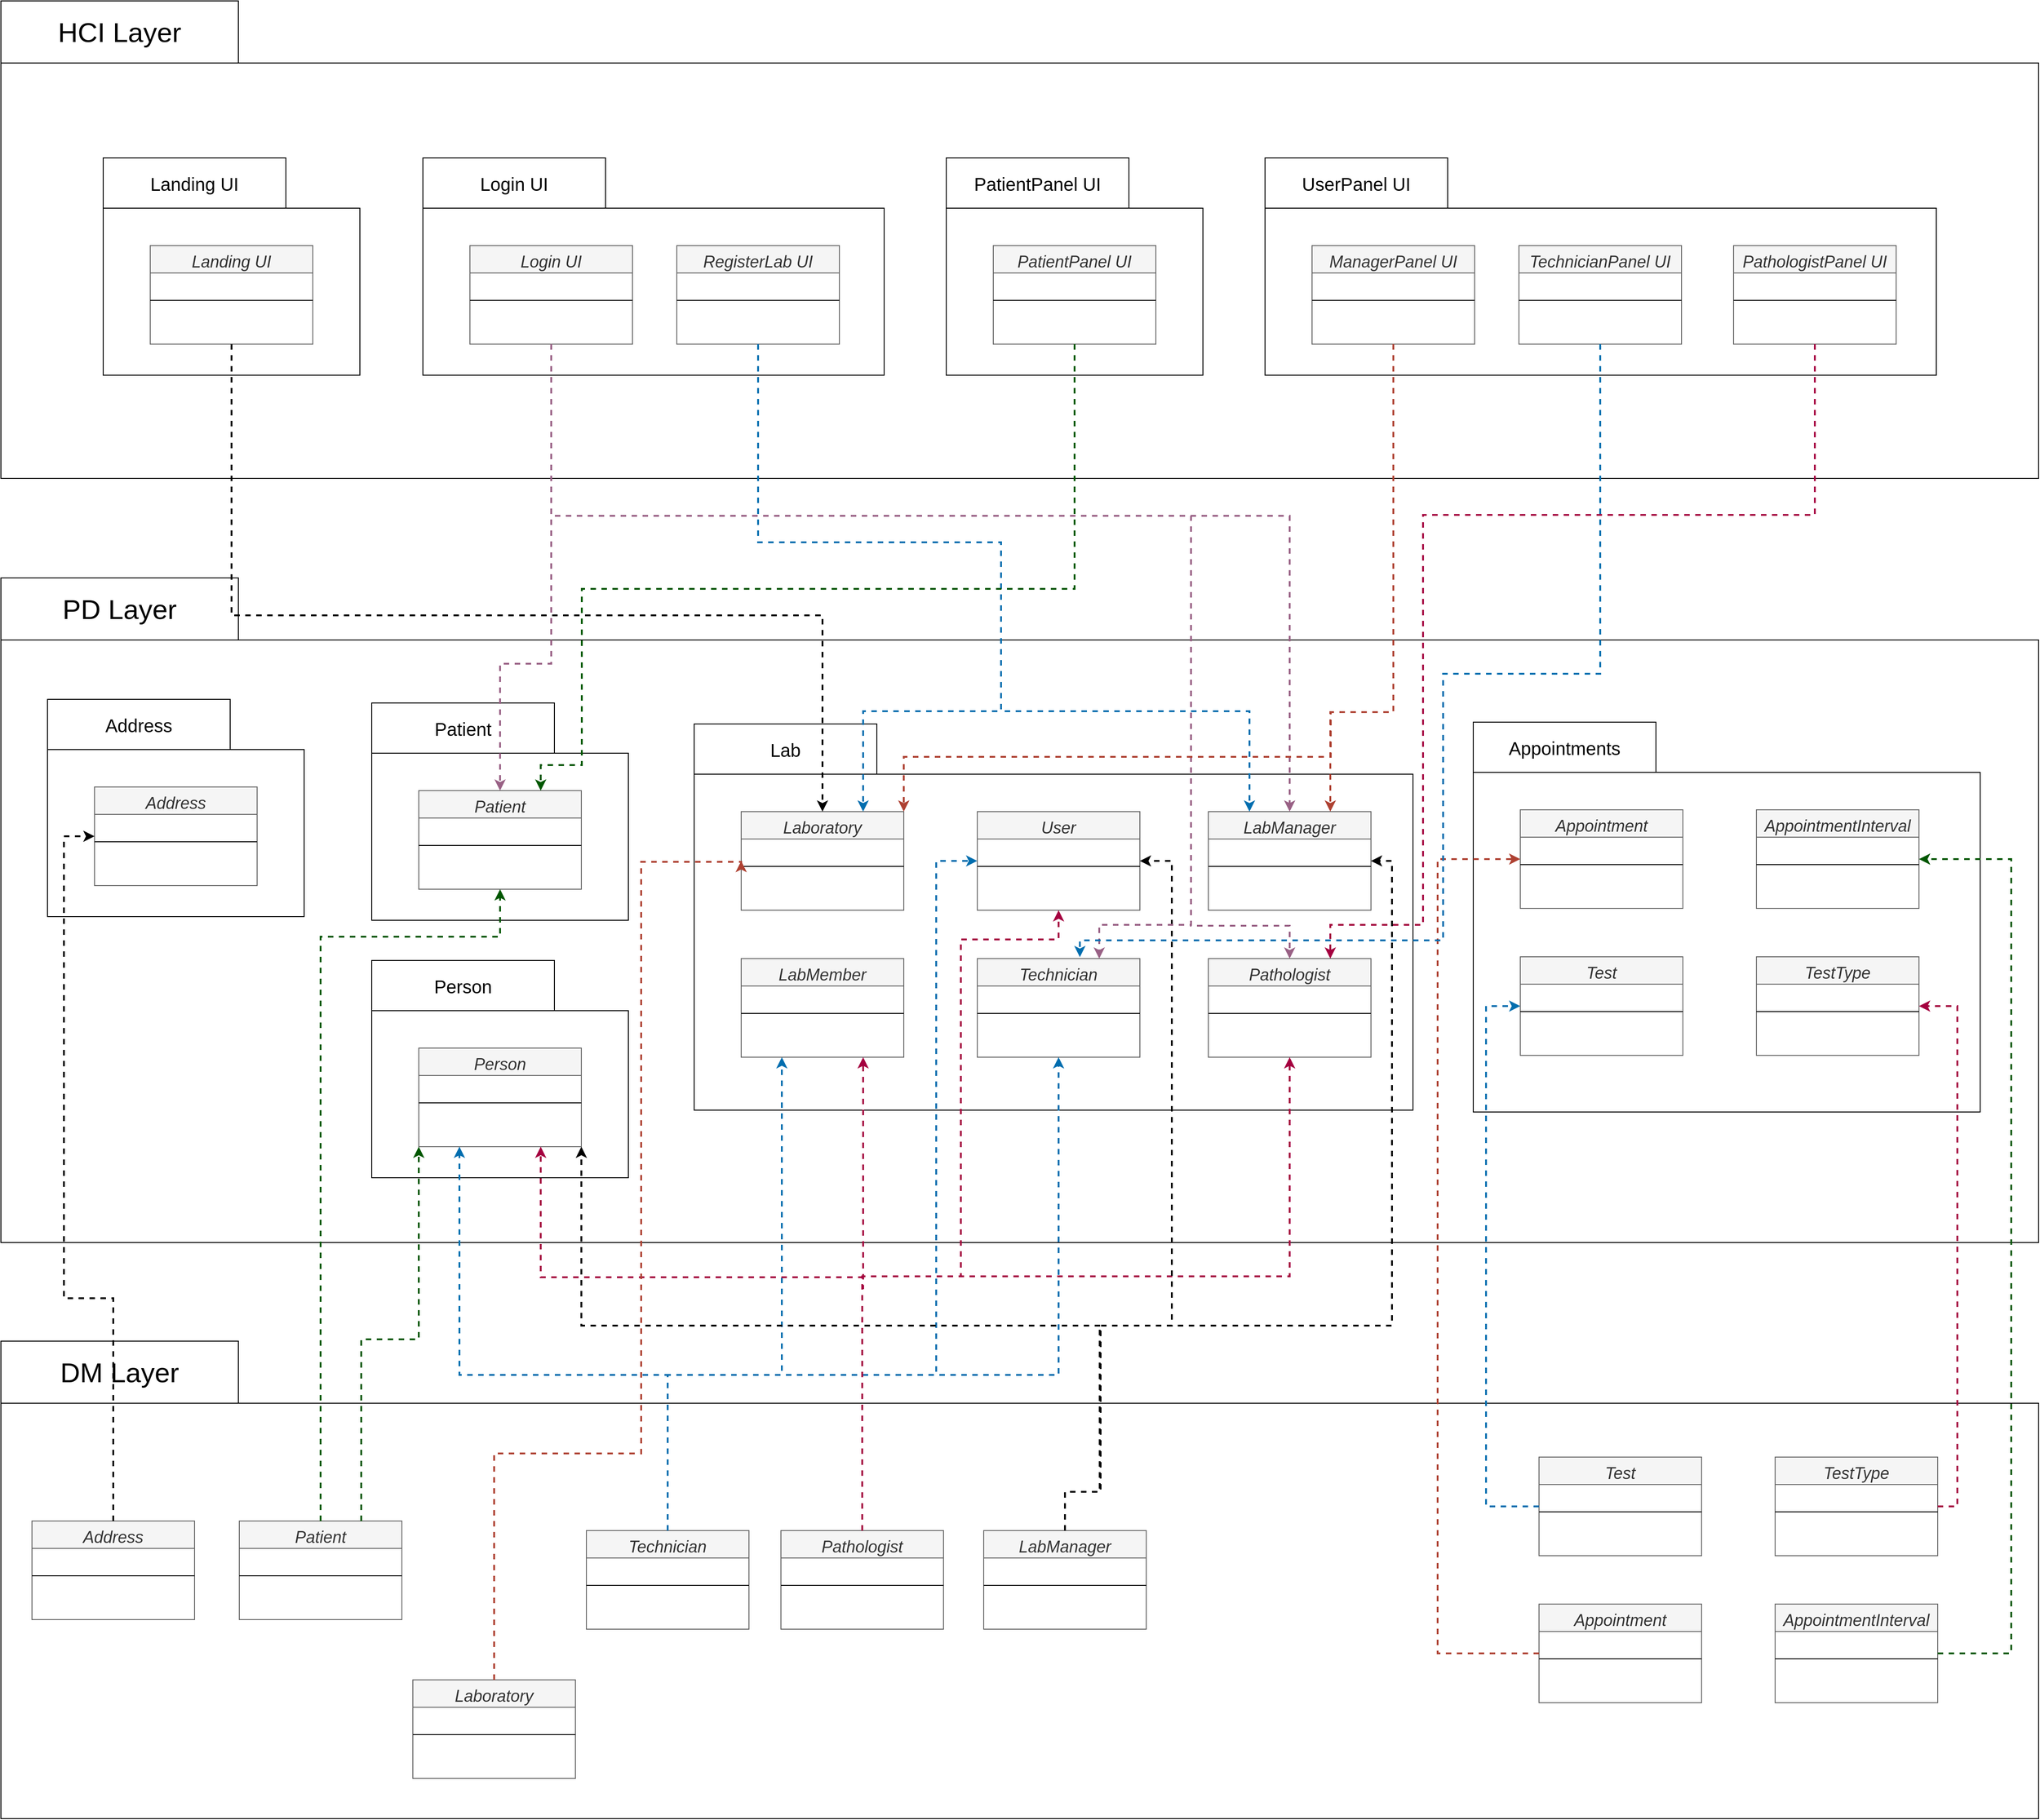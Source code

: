 <mxfile version="23.0.2" type="github">
  <diagram name="Page-1" id="wIH9s7T8dGh4hBO_BiHP">
    <mxGraphModel dx="5256" dy="3324" grid="0" gridSize="10" guides="1" tooltips="1" connect="1" arrows="1" fold="1" page="1" pageScale="1" pageWidth="2500" pageHeight="2200" math="0" shadow="0">
      <root>
        <mxCell id="0" />
        <mxCell id="1" parent="0" />
        <mxCell id="MHrxUZ-h8h2R6Ow2J2WO-1" value="&lt;font style=&quot;font-size: 30px; font-weight: normal;&quot;&gt;HCI Layer&lt;/font&gt;" style="shape=folder;fontStyle=1;tabWidth=260;tabHeight=68;tabPosition=left;html=1;boundedLbl=1;labelInHeader=1;container=1;collapsible=0;recursiveResize=0;whiteSpace=wrap;" vertex="1" parent="1">
          <mxGeometry x="135" y="77" width="2231" height="523" as="geometry" />
        </mxCell>
        <mxCell id="MHrxUZ-h8h2R6Ow2J2WO-7" value="&lt;font style=&quot;font-size: 20px; font-weight: normal;&quot;&gt;Login UI&lt;/font&gt;" style="shape=folder;fontStyle=1;tabWidth=200;tabHeight=55;tabPosition=left;html=1;boundedLbl=1;labelInHeader=1;container=1;collapsible=0;recursiveResize=0;whiteSpace=wrap;" vertex="1" parent="MHrxUZ-h8h2R6Ow2J2WO-1">
          <mxGeometry x="462" y="172" width="505" height="238" as="geometry" />
        </mxCell>
        <mxCell id="MHrxUZ-h8h2R6Ow2J2WO-8" value="Login UI" style="swimlane;fontStyle=2;align=center;verticalAlign=top;childLayout=stackLayout;horizontal=1;startSize=30;horizontalStack=0;resizeParent=1;resizeLast=0;collapsible=1;marginBottom=0;rounded=0;shadow=0;strokeWidth=1;fillColor=#f5f5f5;fontColor=#333333;strokeColor=#666666;fontSize=18;" vertex="1" parent="MHrxUZ-h8h2R6Ow2J2WO-7">
          <mxGeometry x="51.5" y="96" width="178" height="108" as="geometry">
            <mxRectangle x="230" y="140" width="160" height="26" as="alternateBounds" />
          </mxGeometry>
        </mxCell>
        <mxCell id="MHrxUZ-h8h2R6Ow2J2WO-9" value="" style="line;html=1;strokeWidth=1;align=left;verticalAlign=middle;spacingTop=-1;spacingLeft=3;spacingRight=3;rotatable=0;labelPosition=right;points=[];portConstraint=eastwest;" vertex="1" parent="MHrxUZ-h8h2R6Ow2J2WO-8">
          <mxGeometry y="30" width="178" height="60" as="geometry" />
        </mxCell>
        <mxCell id="MHrxUZ-h8h2R6Ow2J2WO-16" value="RegisterLab UI" style="swimlane;fontStyle=2;align=center;verticalAlign=top;childLayout=stackLayout;horizontal=1;startSize=30;horizontalStack=0;resizeParent=1;resizeLast=0;collapsible=1;marginBottom=0;rounded=0;shadow=0;strokeWidth=1;fillColor=#f5f5f5;fontColor=#333333;strokeColor=#666666;fontSize=18;" vertex="1" parent="MHrxUZ-h8h2R6Ow2J2WO-7">
          <mxGeometry x="278" y="96" width="178" height="108" as="geometry">
            <mxRectangle x="230" y="140" width="160" height="26" as="alternateBounds" />
          </mxGeometry>
        </mxCell>
        <mxCell id="MHrxUZ-h8h2R6Ow2J2WO-17" value="" style="line;html=1;strokeWidth=1;align=left;verticalAlign=middle;spacingTop=-1;spacingLeft=3;spacingRight=3;rotatable=0;labelPosition=right;points=[];portConstraint=eastwest;" vertex="1" parent="MHrxUZ-h8h2R6Ow2J2WO-16">
          <mxGeometry y="30" width="178" height="60" as="geometry" />
        </mxCell>
        <mxCell id="MHrxUZ-h8h2R6Ow2J2WO-10" value="&lt;font style=&quot;font-size: 20px; font-weight: normal;&quot;&gt;PatientPanel UI&lt;/font&gt;" style="shape=folder;fontStyle=1;tabWidth=200;tabHeight=55;tabPosition=left;html=1;boundedLbl=1;labelInHeader=1;container=1;collapsible=0;recursiveResize=0;whiteSpace=wrap;" vertex="1" parent="MHrxUZ-h8h2R6Ow2J2WO-1">
          <mxGeometry x="1035" y="172" width="281" height="238" as="geometry" />
        </mxCell>
        <mxCell id="MHrxUZ-h8h2R6Ow2J2WO-11" value="PatientPanel UI" style="swimlane;fontStyle=2;align=center;verticalAlign=top;childLayout=stackLayout;horizontal=1;startSize=30;horizontalStack=0;resizeParent=1;resizeLast=0;collapsible=1;marginBottom=0;rounded=0;shadow=0;strokeWidth=1;fillColor=#f5f5f5;fontColor=#333333;strokeColor=#666666;fontSize=18;" vertex="1" parent="MHrxUZ-h8h2R6Ow2J2WO-10">
          <mxGeometry x="51.5" y="96" width="178" height="108" as="geometry">
            <mxRectangle x="230" y="140" width="160" height="26" as="alternateBounds" />
          </mxGeometry>
        </mxCell>
        <mxCell id="MHrxUZ-h8h2R6Ow2J2WO-12" value="" style="line;html=1;strokeWidth=1;align=left;verticalAlign=middle;spacingTop=-1;spacingLeft=3;spacingRight=3;rotatable=0;labelPosition=right;points=[];portConstraint=eastwest;" vertex="1" parent="MHrxUZ-h8h2R6Ow2J2WO-11">
          <mxGeometry y="30" width="178" height="60" as="geometry" />
        </mxCell>
        <mxCell id="MHrxUZ-h8h2R6Ow2J2WO-13" value="&lt;font style=&quot;font-size: 20px; font-weight: normal;&quot;&gt;Landing UI&lt;/font&gt;" style="shape=folder;fontStyle=1;tabWidth=200;tabHeight=55;tabPosition=left;html=1;boundedLbl=1;labelInHeader=1;container=1;collapsible=0;recursiveResize=0;whiteSpace=wrap;" vertex="1" parent="MHrxUZ-h8h2R6Ow2J2WO-1">
          <mxGeometry x="112" y="172" width="281" height="238" as="geometry" />
        </mxCell>
        <mxCell id="MHrxUZ-h8h2R6Ow2J2WO-14" value="Landing UI" style="swimlane;fontStyle=2;align=center;verticalAlign=top;childLayout=stackLayout;horizontal=1;startSize=30;horizontalStack=0;resizeParent=1;resizeLast=0;collapsible=1;marginBottom=0;rounded=0;shadow=0;strokeWidth=1;fillColor=#f5f5f5;fontColor=#333333;strokeColor=#666666;fontSize=18;" vertex="1" parent="MHrxUZ-h8h2R6Ow2J2WO-13">
          <mxGeometry x="51.5" y="96" width="178" height="108" as="geometry">
            <mxRectangle x="230" y="140" width="160" height="26" as="alternateBounds" />
          </mxGeometry>
        </mxCell>
        <mxCell id="MHrxUZ-h8h2R6Ow2J2WO-15" value="" style="line;html=1;strokeWidth=1;align=left;verticalAlign=middle;spacingTop=-1;spacingLeft=3;spacingRight=3;rotatable=0;labelPosition=right;points=[];portConstraint=eastwest;" vertex="1" parent="MHrxUZ-h8h2R6Ow2J2WO-14">
          <mxGeometry y="30" width="178" height="60" as="geometry" />
        </mxCell>
        <mxCell id="MHrxUZ-h8h2R6Ow2J2WO-18" value="&lt;font style=&quot;font-size: 20px; font-weight: normal;&quot;&gt;UserPanel UI&lt;/font&gt;" style="shape=folder;fontStyle=1;tabWidth=200;tabHeight=55;tabPosition=left;html=1;boundedLbl=1;labelInHeader=1;container=1;collapsible=0;recursiveResize=0;whiteSpace=wrap;" vertex="1" parent="MHrxUZ-h8h2R6Ow2J2WO-1">
          <mxGeometry x="1384" y="172" width="735" height="238" as="geometry" />
        </mxCell>
        <mxCell id="MHrxUZ-h8h2R6Ow2J2WO-19" value="ManagerPanel UI" style="swimlane;fontStyle=2;align=center;verticalAlign=top;childLayout=stackLayout;horizontal=1;startSize=30;horizontalStack=0;resizeParent=1;resizeLast=0;collapsible=1;marginBottom=0;rounded=0;shadow=0;strokeWidth=1;fillColor=#f5f5f5;fontColor=#333333;strokeColor=#666666;fontSize=18;" vertex="1" parent="MHrxUZ-h8h2R6Ow2J2WO-18">
          <mxGeometry x="51.5" y="96" width="178" height="108" as="geometry">
            <mxRectangle x="230" y="140" width="160" height="26" as="alternateBounds" />
          </mxGeometry>
        </mxCell>
        <mxCell id="MHrxUZ-h8h2R6Ow2J2WO-20" value="" style="line;html=1;strokeWidth=1;align=left;verticalAlign=middle;spacingTop=-1;spacingLeft=3;spacingRight=3;rotatable=0;labelPosition=right;points=[];portConstraint=eastwest;" vertex="1" parent="MHrxUZ-h8h2R6Ow2J2WO-19">
          <mxGeometry y="30" width="178" height="60" as="geometry" />
        </mxCell>
        <mxCell id="MHrxUZ-h8h2R6Ow2J2WO-21" value="TechnicianPanel UI" style="swimlane;fontStyle=2;align=center;verticalAlign=top;childLayout=stackLayout;horizontal=1;startSize=30;horizontalStack=0;resizeParent=1;resizeLast=0;collapsible=1;marginBottom=0;rounded=0;shadow=0;strokeWidth=1;fillColor=#f5f5f5;fontColor=#333333;strokeColor=#666666;fontSize=18;" vertex="1" parent="MHrxUZ-h8h2R6Ow2J2WO-18">
          <mxGeometry x="278" y="96" width="178" height="108" as="geometry">
            <mxRectangle x="230" y="140" width="160" height="26" as="alternateBounds" />
          </mxGeometry>
        </mxCell>
        <mxCell id="MHrxUZ-h8h2R6Ow2J2WO-22" value="" style="line;html=1;strokeWidth=1;align=left;verticalAlign=middle;spacingTop=-1;spacingLeft=3;spacingRight=3;rotatable=0;labelPosition=right;points=[];portConstraint=eastwest;" vertex="1" parent="MHrxUZ-h8h2R6Ow2J2WO-21">
          <mxGeometry y="30" width="178" height="60" as="geometry" />
        </mxCell>
        <mxCell id="MHrxUZ-h8h2R6Ow2J2WO-23" value="PathologistPanel UI" style="swimlane;fontStyle=2;align=center;verticalAlign=top;childLayout=stackLayout;horizontal=1;startSize=30;horizontalStack=0;resizeParent=1;resizeLast=0;collapsible=1;marginBottom=0;rounded=0;shadow=0;strokeWidth=1;fillColor=#f5f5f5;fontColor=#333333;strokeColor=#666666;fontSize=18;" vertex="1" parent="MHrxUZ-h8h2R6Ow2J2WO-18">
          <mxGeometry x="513" y="96" width="178" height="108" as="geometry">
            <mxRectangle x="230" y="140" width="160" height="26" as="alternateBounds" />
          </mxGeometry>
        </mxCell>
        <mxCell id="MHrxUZ-h8h2R6Ow2J2WO-24" value="" style="line;html=1;strokeWidth=1;align=left;verticalAlign=middle;spacingTop=-1;spacingLeft=3;spacingRight=3;rotatable=0;labelPosition=right;points=[];portConstraint=eastwest;" vertex="1" parent="MHrxUZ-h8h2R6Ow2J2WO-23">
          <mxGeometry y="30" width="178" height="60" as="geometry" />
        </mxCell>
        <mxCell id="AqmRdgTgPigFePDHz0Uh-1" value="&lt;font style=&quot;font-size: 30px; font-weight: normal;&quot;&gt;DM Layer&lt;/font&gt;" style="shape=folder;fontStyle=1;tabWidth=260;tabHeight=68;tabPosition=left;html=1;boundedLbl=1;labelInHeader=1;container=1;collapsible=0;recursiveResize=0;whiteSpace=wrap;" vertex="1" parent="1">
          <mxGeometry x="135" y="1545" width="2231" height="523" as="geometry" />
        </mxCell>
        <mxCell id="v_ib7AoCrN3aufJ-A9O3-29" value="Test" style="swimlane;fontStyle=2;align=center;verticalAlign=top;childLayout=stackLayout;horizontal=1;startSize=30;horizontalStack=0;resizeParent=1;resizeLast=0;collapsible=1;marginBottom=0;rounded=0;shadow=0;strokeWidth=1;fillColor=#f5f5f5;fontColor=#333333;strokeColor=#666666;fontSize=18;" vertex="1" parent="AqmRdgTgPigFePDHz0Uh-1">
          <mxGeometry x="1684" y="127" width="178" height="108" as="geometry">
            <mxRectangle x="230" y="140" width="160" height="26" as="alternateBounds" />
          </mxGeometry>
        </mxCell>
        <mxCell id="v_ib7AoCrN3aufJ-A9O3-30" value="" style="line;html=1;strokeWidth=1;align=left;verticalAlign=middle;spacingTop=-1;spacingLeft=3;spacingRight=3;rotatable=0;labelPosition=right;points=[];portConstraint=eastwest;" vertex="1" parent="v_ib7AoCrN3aufJ-A9O3-29">
          <mxGeometry y="30" width="178" height="60" as="geometry" />
        </mxCell>
        <mxCell id="v_ib7AoCrN3aufJ-A9O3-31" value="TestType" style="swimlane;fontStyle=2;align=center;verticalAlign=top;childLayout=stackLayout;horizontal=1;startSize=30;horizontalStack=0;resizeParent=1;resizeLast=0;collapsible=1;marginBottom=0;rounded=0;shadow=0;strokeWidth=1;fillColor=#f5f5f5;fontColor=#333333;strokeColor=#666666;fontSize=18;" vertex="1" parent="AqmRdgTgPigFePDHz0Uh-1">
          <mxGeometry x="1942.5" y="127" width="178" height="108" as="geometry">
            <mxRectangle x="230" y="140" width="160" height="26" as="alternateBounds" />
          </mxGeometry>
        </mxCell>
        <mxCell id="v_ib7AoCrN3aufJ-A9O3-32" value="" style="line;html=1;strokeWidth=1;align=left;verticalAlign=middle;spacingTop=-1;spacingLeft=3;spacingRight=3;rotatable=0;labelPosition=right;points=[];portConstraint=eastwest;" vertex="1" parent="v_ib7AoCrN3aufJ-A9O3-31">
          <mxGeometry y="30" width="178" height="60" as="geometry" />
        </mxCell>
        <mxCell id="v_ib7AoCrN3aufJ-A9O3-33" value="Appointment" style="swimlane;fontStyle=2;align=center;verticalAlign=top;childLayout=stackLayout;horizontal=1;startSize=30;horizontalStack=0;resizeParent=1;resizeLast=0;collapsible=1;marginBottom=0;rounded=0;shadow=0;strokeWidth=1;fillColor=#f5f5f5;fontColor=#333333;strokeColor=#666666;fontSize=18;" vertex="1" parent="AqmRdgTgPigFePDHz0Uh-1">
          <mxGeometry x="1684" y="288" width="178" height="108" as="geometry">
            <mxRectangle x="230" y="140" width="160" height="26" as="alternateBounds" />
          </mxGeometry>
        </mxCell>
        <mxCell id="v_ib7AoCrN3aufJ-A9O3-34" value="" style="line;html=1;strokeWidth=1;align=left;verticalAlign=middle;spacingTop=-1;spacingLeft=3;spacingRight=3;rotatable=0;labelPosition=right;points=[];portConstraint=eastwest;" vertex="1" parent="v_ib7AoCrN3aufJ-A9O3-33">
          <mxGeometry y="30" width="178" height="60" as="geometry" />
        </mxCell>
        <mxCell id="v_ib7AoCrN3aufJ-A9O3-35" value="AppointmentInterval" style="swimlane;fontStyle=2;align=center;verticalAlign=top;childLayout=stackLayout;horizontal=1;startSize=30;horizontalStack=0;resizeParent=1;resizeLast=0;collapsible=1;marginBottom=0;rounded=0;shadow=0;strokeWidth=1;fillColor=#f5f5f5;fontColor=#333333;strokeColor=#666666;fontSize=18;" vertex="1" parent="AqmRdgTgPigFePDHz0Uh-1">
          <mxGeometry x="1942.5" y="288" width="178" height="108" as="geometry">
            <mxRectangle x="230" y="140" width="160" height="26" as="alternateBounds" />
          </mxGeometry>
        </mxCell>
        <mxCell id="v_ib7AoCrN3aufJ-A9O3-36" value="" style="line;html=1;strokeWidth=1;align=left;verticalAlign=middle;spacingTop=-1;spacingLeft=3;spacingRight=3;rotatable=0;labelPosition=right;points=[];portConstraint=eastwest;" vertex="1" parent="v_ib7AoCrN3aufJ-A9O3-35">
          <mxGeometry y="30" width="178" height="60" as="geometry" />
        </mxCell>
        <mxCell id="v_ib7AoCrN3aufJ-A9O3-37" value="Laboratory" style="swimlane;fontStyle=2;align=center;verticalAlign=top;childLayout=stackLayout;horizontal=1;startSize=30;horizontalStack=0;resizeParent=1;resizeLast=0;collapsible=1;marginBottom=0;rounded=0;shadow=0;strokeWidth=1;fillColor=#f5f5f5;fontColor=#333333;strokeColor=#666666;fontSize=18;" vertex="1" parent="AqmRdgTgPigFePDHz0Uh-1">
          <mxGeometry x="451" y="371" width="178" height="108" as="geometry">
            <mxRectangle x="230" y="140" width="160" height="26" as="alternateBounds" />
          </mxGeometry>
        </mxCell>
        <mxCell id="v_ib7AoCrN3aufJ-A9O3-38" value="" style="line;html=1;strokeWidth=1;align=left;verticalAlign=middle;spacingTop=-1;spacingLeft=3;spacingRight=3;rotatable=0;labelPosition=right;points=[];portConstraint=eastwest;" vertex="1" parent="v_ib7AoCrN3aufJ-A9O3-37">
          <mxGeometry y="30" width="178" height="60" as="geometry" />
        </mxCell>
        <mxCell id="v_ib7AoCrN3aufJ-A9O3-39" value="Technician" style="swimlane;fontStyle=2;align=center;verticalAlign=top;childLayout=stackLayout;horizontal=1;startSize=30;horizontalStack=0;resizeParent=1;resizeLast=0;collapsible=1;marginBottom=0;rounded=0;shadow=0;strokeWidth=1;fillColor=#f5f5f5;fontColor=#333333;strokeColor=#666666;fontSize=18;" vertex="1" parent="AqmRdgTgPigFePDHz0Uh-1">
          <mxGeometry x="641" y="207.5" width="178" height="108" as="geometry">
            <mxRectangle x="230" y="140" width="160" height="26" as="alternateBounds" />
          </mxGeometry>
        </mxCell>
        <mxCell id="v_ib7AoCrN3aufJ-A9O3-40" value="" style="line;html=1;strokeWidth=1;align=left;verticalAlign=middle;spacingTop=-1;spacingLeft=3;spacingRight=3;rotatable=0;labelPosition=right;points=[];portConstraint=eastwest;" vertex="1" parent="v_ib7AoCrN3aufJ-A9O3-39">
          <mxGeometry y="30" width="178" height="60" as="geometry" />
        </mxCell>
        <mxCell id="v_ib7AoCrN3aufJ-A9O3-41" value="LabManager" style="swimlane;fontStyle=2;align=center;verticalAlign=top;childLayout=stackLayout;horizontal=1;startSize=30;horizontalStack=0;resizeParent=1;resizeLast=0;collapsible=1;marginBottom=0;rounded=0;shadow=0;strokeWidth=1;fillColor=#f5f5f5;fontColor=#333333;strokeColor=#666666;fontSize=18;" vertex="1" parent="AqmRdgTgPigFePDHz0Uh-1">
          <mxGeometry x="1076" y="207.5" width="178" height="108" as="geometry">
            <mxRectangle x="230" y="140" width="160" height="26" as="alternateBounds" />
          </mxGeometry>
        </mxCell>
        <mxCell id="v_ib7AoCrN3aufJ-A9O3-42" value="" style="line;html=1;strokeWidth=1;align=left;verticalAlign=middle;spacingTop=-1;spacingLeft=3;spacingRight=3;rotatable=0;labelPosition=right;points=[];portConstraint=eastwest;" vertex="1" parent="v_ib7AoCrN3aufJ-A9O3-41">
          <mxGeometry y="30" width="178" height="60" as="geometry" />
        </mxCell>
        <mxCell id="v_ib7AoCrN3aufJ-A9O3-43" value="Pathologist" style="swimlane;fontStyle=2;align=center;verticalAlign=top;childLayout=stackLayout;horizontal=1;startSize=30;horizontalStack=0;resizeParent=1;resizeLast=0;collapsible=1;marginBottom=0;rounded=0;shadow=0;strokeWidth=1;fillColor=#f5f5f5;fontColor=#333333;strokeColor=#666666;fontSize=18;" vertex="1" parent="AqmRdgTgPigFePDHz0Uh-1">
          <mxGeometry x="854" y="207.5" width="178" height="108" as="geometry">
            <mxRectangle x="230" y="140" width="160" height="26" as="alternateBounds" />
          </mxGeometry>
        </mxCell>
        <mxCell id="v_ib7AoCrN3aufJ-A9O3-44" value="" style="line;html=1;strokeWidth=1;align=left;verticalAlign=middle;spacingTop=-1;spacingLeft=3;spacingRight=3;rotatable=0;labelPosition=right;points=[];portConstraint=eastwest;" vertex="1" parent="v_ib7AoCrN3aufJ-A9O3-43">
          <mxGeometry y="30" width="178" height="60" as="geometry" />
        </mxCell>
        <mxCell id="v_ib7AoCrN3aufJ-A9O3-45" value="Patient" style="swimlane;fontStyle=2;align=center;verticalAlign=top;childLayout=stackLayout;horizontal=1;startSize=30;horizontalStack=0;resizeParent=1;resizeLast=0;collapsible=1;marginBottom=0;rounded=0;shadow=0;strokeWidth=1;fillColor=#f5f5f5;fontColor=#333333;strokeColor=#666666;fontSize=18;" vertex="1" parent="AqmRdgTgPigFePDHz0Uh-1">
          <mxGeometry x="261" y="197" width="178" height="108" as="geometry">
            <mxRectangle x="230" y="140" width="160" height="26" as="alternateBounds" />
          </mxGeometry>
        </mxCell>
        <mxCell id="v_ib7AoCrN3aufJ-A9O3-46" value="" style="line;html=1;strokeWidth=1;align=left;verticalAlign=middle;spacingTop=-1;spacingLeft=3;spacingRight=3;rotatable=0;labelPosition=right;points=[];portConstraint=eastwest;" vertex="1" parent="v_ib7AoCrN3aufJ-A9O3-45">
          <mxGeometry y="30" width="178" height="60" as="geometry" />
        </mxCell>
        <mxCell id="v_ib7AoCrN3aufJ-A9O3-47" value="Address" style="swimlane;fontStyle=2;align=center;verticalAlign=top;childLayout=stackLayout;horizontal=1;startSize=30;horizontalStack=0;resizeParent=1;resizeLast=0;collapsible=1;marginBottom=0;rounded=0;shadow=0;strokeWidth=1;fillColor=#f5f5f5;fontColor=#333333;strokeColor=#666666;fontSize=18;" vertex="1" parent="AqmRdgTgPigFePDHz0Uh-1">
          <mxGeometry x="34" y="197" width="178" height="108" as="geometry">
            <mxRectangle x="230" y="140" width="160" height="26" as="alternateBounds" />
          </mxGeometry>
        </mxCell>
        <mxCell id="v_ib7AoCrN3aufJ-A9O3-48" value="" style="line;html=1;strokeWidth=1;align=left;verticalAlign=middle;spacingTop=-1;spacingLeft=3;spacingRight=3;rotatable=0;labelPosition=right;points=[];portConstraint=eastwest;" vertex="1" parent="v_ib7AoCrN3aufJ-A9O3-47">
          <mxGeometry y="30" width="178" height="60" as="geometry" />
        </mxCell>
        <mxCell id="BsBTpEDuHhooEc4nyUK5-25" value="&lt;font style=&quot;font-size: 30px; font-weight: normal;&quot;&gt;PD Layer&lt;/font&gt;" style="shape=folder;fontStyle=1;tabWidth=260;tabHeight=68;tabPosition=left;html=1;boundedLbl=1;labelInHeader=1;container=1;collapsible=0;recursiveResize=0;whiteSpace=wrap;" vertex="1" parent="1">
          <mxGeometry x="135" y="709" width="2231" height="728" as="geometry" />
        </mxCell>
        <mxCell id="BsBTpEDuHhooEc4nyUK5-31" value="&lt;font style=&quot;font-size: 20px; font-weight: normal;&quot;&gt;Patient&lt;/font&gt;" style="shape=folder;fontStyle=1;tabWidth=200;tabHeight=55;tabPosition=left;html=1;boundedLbl=1;labelInHeader=1;container=1;collapsible=0;recursiveResize=0;whiteSpace=wrap;" vertex="1" parent="BsBTpEDuHhooEc4nyUK5-25">
          <mxGeometry x="406" y="137" width="281" height="238" as="geometry" />
        </mxCell>
        <mxCell id="BsBTpEDuHhooEc4nyUK5-32" value="Patient" style="swimlane;fontStyle=2;align=center;verticalAlign=top;childLayout=stackLayout;horizontal=1;startSize=30;horizontalStack=0;resizeParent=1;resizeLast=0;collapsible=1;marginBottom=0;rounded=0;shadow=0;strokeWidth=1;fillColor=#f5f5f5;fontColor=#333333;strokeColor=#666666;fontSize=18;" vertex="1" parent="BsBTpEDuHhooEc4nyUK5-31">
          <mxGeometry x="51.5" y="96" width="178" height="108" as="geometry">
            <mxRectangle x="230" y="140" width="160" height="26" as="alternateBounds" />
          </mxGeometry>
        </mxCell>
        <mxCell id="BsBTpEDuHhooEc4nyUK5-33" value="" style="line;html=1;strokeWidth=1;align=left;verticalAlign=middle;spacingTop=-1;spacingLeft=3;spacingRight=3;rotatable=0;labelPosition=right;points=[];portConstraint=eastwest;" vertex="1" parent="BsBTpEDuHhooEc4nyUK5-32">
          <mxGeometry y="30" width="178" height="60" as="geometry" />
        </mxCell>
        <mxCell id="BsBTpEDuHhooEc4nyUK5-34" value="&lt;font style=&quot;font-size: 20px; font-weight: normal;&quot;&gt;Address&lt;/font&gt;" style="shape=folder;fontStyle=1;tabWidth=200;tabHeight=55;tabPosition=left;html=1;boundedLbl=1;labelInHeader=1;container=1;collapsible=0;recursiveResize=0;whiteSpace=wrap;" vertex="1" parent="BsBTpEDuHhooEc4nyUK5-25">
          <mxGeometry x="51" y="133" width="281" height="238" as="geometry" />
        </mxCell>
        <mxCell id="BsBTpEDuHhooEc4nyUK5-35" value="Address" style="swimlane;fontStyle=2;align=center;verticalAlign=top;childLayout=stackLayout;horizontal=1;startSize=30;horizontalStack=0;resizeParent=1;resizeLast=0;collapsible=1;marginBottom=0;rounded=0;shadow=0;strokeWidth=1;fillColor=#f5f5f5;fontColor=#333333;strokeColor=#666666;fontSize=18;" vertex="1" parent="BsBTpEDuHhooEc4nyUK5-34">
          <mxGeometry x="51.5" y="96" width="178" height="108" as="geometry">
            <mxRectangle x="230" y="140" width="160" height="26" as="alternateBounds" />
          </mxGeometry>
        </mxCell>
        <mxCell id="BsBTpEDuHhooEc4nyUK5-36" value="" style="line;html=1;strokeWidth=1;align=left;verticalAlign=middle;spacingTop=-1;spacingLeft=3;spacingRight=3;rotatable=0;labelPosition=right;points=[];portConstraint=eastwest;" vertex="1" parent="BsBTpEDuHhooEc4nyUK5-35">
          <mxGeometry y="30" width="178" height="60" as="geometry" />
        </mxCell>
        <mxCell id="BsBTpEDuHhooEc4nyUK5-37" value="&lt;font style=&quot;font-size: 20px; font-weight: normal;&quot;&gt;Appointments&lt;/font&gt;" style="shape=folder;fontStyle=1;tabWidth=200;tabHeight=55;tabPosition=left;html=1;boundedLbl=1;labelInHeader=1;container=1;collapsible=0;recursiveResize=0;whiteSpace=wrap;" vertex="1" parent="BsBTpEDuHhooEc4nyUK5-25">
          <mxGeometry x="1612" y="158" width="555" height="427" as="geometry" />
        </mxCell>
        <mxCell id="BsBTpEDuHhooEc4nyUK5-38" value="Appointment" style="swimlane;fontStyle=2;align=center;verticalAlign=top;childLayout=stackLayout;horizontal=1;startSize=30;horizontalStack=0;resizeParent=1;resizeLast=0;collapsible=1;marginBottom=0;rounded=0;shadow=0;strokeWidth=1;fillColor=#f5f5f5;fontColor=#333333;strokeColor=#666666;fontSize=18;" vertex="1" parent="BsBTpEDuHhooEc4nyUK5-37">
          <mxGeometry x="51.5" y="96" width="178" height="108" as="geometry">
            <mxRectangle x="230" y="140" width="160" height="26" as="alternateBounds" />
          </mxGeometry>
        </mxCell>
        <mxCell id="BsBTpEDuHhooEc4nyUK5-39" value="" style="line;html=1;strokeWidth=1;align=left;verticalAlign=middle;spacingTop=-1;spacingLeft=3;spacingRight=3;rotatable=0;labelPosition=right;points=[];portConstraint=eastwest;" vertex="1" parent="BsBTpEDuHhooEc4nyUK5-38">
          <mxGeometry y="30" width="178" height="60" as="geometry" />
        </mxCell>
        <mxCell id="BsBTpEDuHhooEc4nyUK5-40" value="AppointmentInterval" style="swimlane;fontStyle=2;align=center;verticalAlign=top;childLayout=stackLayout;horizontal=1;startSize=30;horizontalStack=0;resizeParent=1;resizeLast=0;collapsible=1;marginBottom=0;rounded=0;shadow=0;strokeWidth=1;fillColor=#f5f5f5;fontColor=#333333;strokeColor=#666666;fontSize=18;" vertex="1" parent="BsBTpEDuHhooEc4nyUK5-37">
          <mxGeometry x="310" y="96" width="178" height="108" as="geometry">
            <mxRectangle x="230" y="140" width="160" height="26" as="alternateBounds" />
          </mxGeometry>
        </mxCell>
        <mxCell id="BsBTpEDuHhooEc4nyUK5-41" value="" style="line;html=1;strokeWidth=1;align=left;verticalAlign=middle;spacingTop=-1;spacingLeft=3;spacingRight=3;rotatable=0;labelPosition=right;points=[];portConstraint=eastwest;" vertex="1" parent="BsBTpEDuHhooEc4nyUK5-40">
          <mxGeometry y="30" width="178" height="60" as="geometry" />
        </mxCell>
        <mxCell id="BsBTpEDuHhooEc4nyUK5-48" value="Test" style="swimlane;fontStyle=2;align=center;verticalAlign=top;childLayout=stackLayout;horizontal=1;startSize=30;horizontalStack=0;resizeParent=1;resizeLast=0;collapsible=1;marginBottom=0;rounded=0;shadow=0;strokeWidth=1;fillColor=#f5f5f5;fontColor=#333333;strokeColor=#666666;fontSize=18;" vertex="1" parent="BsBTpEDuHhooEc4nyUK5-37">
          <mxGeometry x="51.5" y="257" width="178" height="108" as="geometry">
            <mxRectangle x="230" y="140" width="160" height="26" as="alternateBounds" />
          </mxGeometry>
        </mxCell>
        <mxCell id="BsBTpEDuHhooEc4nyUK5-49" value="" style="line;html=1;strokeWidth=1;align=left;verticalAlign=middle;spacingTop=-1;spacingLeft=3;spacingRight=3;rotatable=0;labelPosition=right;points=[];portConstraint=eastwest;" vertex="1" parent="BsBTpEDuHhooEc4nyUK5-48">
          <mxGeometry y="30" width="178" height="60" as="geometry" />
        </mxCell>
        <mxCell id="BsBTpEDuHhooEc4nyUK5-50" value="TestType" style="swimlane;fontStyle=2;align=center;verticalAlign=top;childLayout=stackLayout;horizontal=1;startSize=30;horizontalStack=0;resizeParent=1;resizeLast=0;collapsible=1;marginBottom=0;rounded=0;shadow=0;strokeWidth=1;fillColor=#f5f5f5;fontColor=#333333;strokeColor=#666666;fontSize=18;" vertex="1" parent="BsBTpEDuHhooEc4nyUK5-37">
          <mxGeometry x="310" y="257" width="178" height="108" as="geometry">
            <mxRectangle x="230" y="140" width="160" height="26" as="alternateBounds" />
          </mxGeometry>
        </mxCell>
        <mxCell id="BsBTpEDuHhooEc4nyUK5-51" value="" style="line;html=1;strokeWidth=1;align=left;verticalAlign=middle;spacingTop=-1;spacingLeft=3;spacingRight=3;rotatable=0;labelPosition=right;points=[];portConstraint=eastwest;" vertex="1" parent="BsBTpEDuHhooEc4nyUK5-50">
          <mxGeometry y="30" width="178" height="60" as="geometry" />
        </mxCell>
        <mxCell id="BsBTpEDuHhooEc4nyUK5-52" value="&lt;font style=&quot;font-size: 20px; font-weight: normal;&quot;&gt;Person&lt;/font&gt;" style="shape=folder;fontStyle=1;tabWidth=200;tabHeight=55;tabPosition=left;html=1;boundedLbl=1;labelInHeader=1;container=1;collapsible=0;recursiveResize=0;whiteSpace=wrap;" vertex="1" parent="BsBTpEDuHhooEc4nyUK5-25">
          <mxGeometry x="406" y="419" width="281" height="238" as="geometry" />
        </mxCell>
        <mxCell id="BsBTpEDuHhooEc4nyUK5-53" value="Person" style="swimlane;fontStyle=2;align=center;verticalAlign=top;childLayout=stackLayout;horizontal=1;startSize=30;horizontalStack=0;resizeParent=1;resizeLast=0;collapsible=1;marginBottom=0;rounded=0;shadow=0;strokeWidth=1;fillColor=#f5f5f5;fontColor=#333333;strokeColor=#666666;fontSize=18;" vertex="1" parent="BsBTpEDuHhooEc4nyUK5-52">
          <mxGeometry x="51.5" y="96" width="178" height="108" as="geometry">
            <mxRectangle x="230" y="140" width="160" height="26" as="alternateBounds" />
          </mxGeometry>
        </mxCell>
        <mxCell id="BsBTpEDuHhooEc4nyUK5-54" value="" style="line;html=1;strokeWidth=1;align=left;verticalAlign=middle;spacingTop=-1;spacingLeft=3;spacingRight=3;rotatable=0;labelPosition=right;points=[];portConstraint=eastwest;" vertex="1" parent="BsBTpEDuHhooEc4nyUK5-53">
          <mxGeometry y="30" width="178" height="60" as="geometry" />
        </mxCell>
        <mxCell id="BsBTpEDuHhooEc4nyUK5-55" value="&lt;font style=&quot;font-size: 20px; font-weight: normal;&quot;&gt;Lab&lt;/font&gt;" style="shape=folder;fontStyle=1;tabWidth=200;tabHeight=55;tabPosition=left;html=1;boundedLbl=1;labelInHeader=1;container=1;collapsible=0;recursiveResize=0;whiteSpace=wrap;" vertex="1" parent="BsBTpEDuHhooEc4nyUK5-25">
          <mxGeometry x="759" y="160" width="787" height="423" as="geometry" />
        </mxCell>
        <mxCell id="BsBTpEDuHhooEc4nyUK5-56" value="Laboratory" style="swimlane;fontStyle=2;align=center;verticalAlign=top;childLayout=stackLayout;horizontal=1;startSize=30;horizontalStack=0;resizeParent=1;resizeLast=0;collapsible=1;marginBottom=0;rounded=0;shadow=0;strokeWidth=1;fillColor=#f5f5f5;fontColor=#333333;strokeColor=#666666;fontSize=18;" vertex="1" parent="BsBTpEDuHhooEc4nyUK5-55">
          <mxGeometry x="51.5" y="96" width="178" height="108" as="geometry">
            <mxRectangle x="230" y="140" width="160" height="26" as="alternateBounds" />
          </mxGeometry>
        </mxCell>
        <mxCell id="BsBTpEDuHhooEc4nyUK5-57" value="" style="line;html=1;strokeWidth=1;align=left;verticalAlign=middle;spacingTop=-1;spacingLeft=3;spacingRight=3;rotatable=0;labelPosition=right;points=[];portConstraint=eastwest;" vertex="1" parent="BsBTpEDuHhooEc4nyUK5-56">
          <mxGeometry y="30" width="178" height="60" as="geometry" />
        </mxCell>
        <mxCell id="BsBTpEDuHhooEc4nyUK5-58" value="User" style="swimlane;fontStyle=2;align=center;verticalAlign=top;childLayout=stackLayout;horizontal=1;startSize=30;horizontalStack=0;resizeParent=1;resizeLast=0;collapsible=1;marginBottom=0;rounded=0;shadow=0;strokeWidth=1;fillColor=#f5f5f5;fontColor=#333333;strokeColor=#666666;fontSize=18;" vertex="1" parent="BsBTpEDuHhooEc4nyUK5-55">
          <mxGeometry x="310" y="96" width="178" height="108" as="geometry">
            <mxRectangle x="230" y="140" width="160" height="26" as="alternateBounds" />
          </mxGeometry>
        </mxCell>
        <mxCell id="BsBTpEDuHhooEc4nyUK5-59" value="" style="line;html=1;strokeWidth=1;align=left;verticalAlign=middle;spacingTop=-1;spacingLeft=3;spacingRight=3;rotatable=0;labelPosition=right;points=[];portConstraint=eastwest;" vertex="1" parent="BsBTpEDuHhooEc4nyUK5-58">
          <mxGeometry y="30" width="178" height="60" as="geometry" />
        </mxCell>
        <mxCell id="BsBTpEDuHhooEc4nyUK5-60" value="LabMember" style="swimlane;fontStyle=2;align=center;verticalAlign=top;childLayout=stackLayout;horizontal=1;startSize=30;horizontalStack=0;resizeParent=1;resizeLast=0;collapsible=1;marginBottom=0;rounded=0;shadow=0;strokeWidth=1;fillColor=#f5f5f5;fontColor=#333333;strokeColor=#666666;fontSize=18;" vertex="1" parent="BsBTpEDuHhooEc4nyUK5-55">
          <mxGeometry x="51.5" y="257" width="178" height="108" as="geometry">
            <mxRectangle x="230" y="140" width="160" height="26" as="alternateBounds" />
          </mxGeometry>
        </mxCell>
        <mxCell id="BsBTpEDuHhooEc4nyUK5-61" value="" style="line;html=1;strokeWidth=1;align=left;verticalAlign=middle;spacingTop=-1;spacingLeft=3;spacingRight=3;rotatable=0;labelPosition=right;points=[];portConstraint=eastwest;" vertex="1" parent="BsBTpEDuHhooEc4nyUK5-60">
          <mxGeometry y="30" width="178" height="60" as="geometry" />
        </mxCell>
        <mxCell id="BsBTpEDuHhooEc4nyUK5-62" value="Technician" style="swimlane;fontStyle=2;align=center;verticalAlign=top;childLayout=stackLayout;horizontal=1;startSize=30;horizontalStack=0;resizeParent=1;resizeLast=0;collapsible=1;marginBottom=0;rounded=0;shadow=0;strokeWidth=1;fillColor=#f5f5f5;fontColor=#333333;strokeColor=#666666;fontSize=18;" vertex="1" parent="BsBTpEDuHhooEc4nyUK5-55">
          <mxGeometry x="310" y="257" width="178" height="108" as="geometry">
            <mxRectangle x="230" y="140" width="160" height="26" as="alternateBounds" />
          </mxGeometry>
        </mxCell>
        <mxCell id="BsBTpEDuHhooEc4nyUK5-63" value="" style="line;html=1;strokeWidth=1;align=left;verticalAlign=middle;spacingTop=-1;spacingLeft=3;spacingRight=3;rotatable=0;labelPosition=right;points=[];portConstraint=eastwest;" vertex="1" parent="BsBTpEDuHhooEc4nyUK5-62">
          <mxGeometry y="30" width="178" height="60" as="geometry" />
        </mxCell>
        <mxCell id="BsBTpEDuHhooEc4nyUK5-64" value="LabManager" style="swimlane;fontStyle=2;align=center;verticalAlign=top;childLayout=stackLayout;horizontal=1;startSize=30;horizontalStack=0;resizeParent=1;resizeLast=0;collapsible=1;marginBottom=0;rounded=0;shadow=0;strokeWidth=1;fillColor=#f5f5f5;fontColor=#333333;strokeColor=#666666;fontSize=18;" vertex="1" parent="BsBTpEDuHhooEc4nyUK5-55">
          <mxGeometry x="563" y="96" width="178" height="108" as="geometry">
            <mxRectangle x="230" y="140" width="160" height="26" as="alternateBounds" />
          </mxGeometry>
        </mxCell>
        <mxCell id="BsBTpEDuHhooEc4nyUK5-65" value="" style="line;html=1;strokeWidth=1;align=left;verticalAlign=middle;spacingTop=-1;spacingLeft=3;spacingRight=3;rotatable=0;labelPosition=right;points=[];portConstraint=eastwest;" vertex="1" parent="BsBTpEDuHhooEc4nyUK5-64">
          <mxGeometry y="30" width="178" height="60" as="geometry" />
        </mxCell>
        <mxCell id="BsBTpEDuHhooEc4nyUK5-66" value="Pathologist" style="swimlane;fontStyle=2;align=center;verticalAlign=top;childLayout=stackLayout;horizontal=1;startSize=30;horizontalStack=0;resizeParent=1;resizeLast=0;collapsible=1;marginBottom=0;rounded=0;shadow=0;strokeWidth=1;fillColor=#f5f5f5;fontColor=#333333;strokeColor=#666666;fontSize=18;" vertex="1" parent="BsBTpEDuHhooEc4nyUK5-55">
          <mxGeometry x="563" y="257" width="178" height="108" as="geometry">
            <mxRectangle x="230" y="140" width="160" height="26" as="alternateBounds" />
          </mxGeometry>
        </mxCell>
        <mxCell id="BsBTpEDuHhooEc4nyUK5-67" value="" style="line;html=1;strokeWidth=1;align=left;verticalAlign=middle;spacingTop=-1;spacingLeft=3;spacingRight=3;rotatable=0;labelPosition=right;points=[];portConstraint=eastwest;" vertex="1" parent="BsBTpEDuHhooEc4nyUK5-66">
          <mxGeometry y="30" width="178" height="60" as="geometry" />
        </mxCell>
        <mxCell id="_Cq2Wfc6zpn0Q51L7NEY-1" style="edgeStyle=orthogonalEdgeStyle;rounded=0;orthogonalLoop=1;jettySize=auto;html=1;exitX=0.5;exitY=0;exitDx=0;exitDy=0;entryX=0;entryY=0.5;entryDx=0;entryDy=0;dashed=1;strokeWidth=2;" edge="1" parent="1" source="v_ib7AoCrN3aufJ-A9O3-47" target="BsBTpEDuHhooEc4nyUK5-35">
          <mxGeometry relative="1" as="geometry">
            <Array as="points">
              <mxPoint x="258" y="1498" />
              <mxPoint x="204" y="1498" />
              <mxPoint x="204" y="992" />
            </Array>
          </mxGeometry>
        </mxCell>
        <mxCell id="_Cq2Wfc6zpn0Q51L7NEY-3" style="edgeStyle=orthogonalEdgeStyle;rounded=0;orthogonalLoop=1;jettySize=auto;html=1;exitX=0.5;exitY=0;exitDx=0;exitDy=0;entryX=0.5;entryY=1;entryDx=0;entryDy=0;dashed=1;strokeWidth=2;fillColor=#008a00;strokeColor=#005700;" edge="1" parent="1" source="v_ib7AoCrN3aufJ-A9O3-45" target="BsBTpEDuHhooEc4nyUK5-32">
          <mxGeometry relative="1" as="geometry">
            <Array as="points">
              <mxPoint x="485" y="1102" />
              <mxPoint x="682" y="1102" />
            </Array>
          </mxGeometry>
        </mxCell>
        <mxCell id="_Cq2Wfc6zpn0Q51L7NEY-9" style="edgeStyle=orthogonalEdgeStyle;rounded=0;orthogonalLoop=1;jettySize=auto;html=1;exitX=0.75;exitY=0;exitDx=0;exitDy=0;entryX=0;entryY=1;entryDx=0;entryDy=0;dashed=1;strokeWidth=2;fillColor=#008a00;strokeColor=#005700;" edge="1" parent="1" source="v_ib7AoCrN3aufJ-A9O3-45" target="BsBTpEDuHhooEc4nyUK5-53">
          <mxGeometry relative="1" as="geometry">
            <mxPoint x="495" y="1752" as="sourcePoint" />
            <mxPoint x="495" y="1343" as="targetPoint" />
            <Array as="points">
              <mxPoint x="530" y="1543" />
              <mxPoint x="593" y="1543" />
            </Array>
          </mxGeometry>
        </mxCell>
        <mxCell id="_Cq2Wfc6zpn0Q51L7NEY-11" style="edgeStyle=orthogonalEdgeStyle;rounded=0;orthogonalLoop=1;jettySize=auto;html=1;exitX=0.5;exitY=0;exitDx=0;exitDy=0;dashed=1;strokeWidth=2;entryX=0.25;entryY=1;entryDx=0;entryDy=0;fillColor=#1ba1e2;strokeColor=#006EAF;" edge="1" parent="1" source="v_ib7AoCrN3aufJ-A9O3-39" target="BsBTpEDuHhooEc4nyUK5-53">
          <mxGeometry relative="1" as="geometry">
            <mxPoint x="861" y="1739" as="sourcePoint" />
            <mxPoint x="623" y="1357" as="targetPoint" />
            <Array as="points">
              <mxPoint x="865" y="1582" />
              <mxPoint x="637" y="1582" />
            </Array>
          </mxGeometry>
        </mxCell>
        <mxCell id="_Cq2Wfc6zpn0Q51L7NEY-14" style="edgeStyle=orthogonalEdgeStyle;rounded=0;orthogonalLoop=1;jettySize=auto;html=1;exitX=0.5;exitY=0;exitDx=0;exitDy=0;dashed=1;strokeWidth=2;entryX=0.5;entryY=1;entryDx=0;entryDy=0;fillColor=#1ba1e2;strokeColor=#006EAF;" edge="1" parent="1" source="v_ib7AoCrN3aufJ-A9O3-39" target="BsBTpEDuHhooEc4nyUK5-62">
          <mxGeometry relative="1" as="geometry">
            <mxPoint x="866" y="1748" as="sourcePoint" />
            <mxPoint x="1034" y="1479" as="targetPoint" />
            <Array as="points">
              <mxPoint x="865" y="1582" />
              <mxPoint x="1293" y="1582" />
            </Array>
          </mxGeometry>
        </mxCell>
        <mxCell id="_Cq2Wfc6zpn0Q51L7NEY-15" style="edgeStyle=orthogonalEdgeStyle;rounded=0;orthogonalLoop=1;jettySize=auto;html=1;exitX=0.5;exitY=0;exitDx=0;exitDy=0;dashed=1;strokeWidth=2;entryX=0;entryY=0.5;entryDx=0;entryDy=0;fillColor=#1ba1e2;strokeColor=#006EAF;" edge="1" parent="1" source="v_ib7AoCrN3aufJ-A9O3-39" target="BsBTpEDuHhooEc4nyUK5-58">
          <mxGeometry relative="1" as="geometry">
            <mxPoint x="865" y="1749" as="sourcePoint" />
            <mxPoint x="1293" y="1230" as="targetPoint" />
            <Array as="points">
              <mxPoint x="865" y="1582" />
              <mxPoint x="1159" y="1582" />
              <mxPoint x="1159" y="1019" />
            </Array>
          </mxGeometry>
        </mxCell>
        <mxCell id="_Cq2Wfc6zpn0Q51L7NEY-17" style="edgeStyle=orthogonalEdgeStyle;rounded=0;orthogonalLoop=1;jettySize=auto;html=1;exitX=0.5;exitY=0;exitDx=0;exitDy=0;dashed=1;strokeWidth=2;entryX=0.25;entryY=1;entryDx=0;entryDy=0;fillColor=#1ba1e2;strokeColor=#006EAF;" edge="1" parent="1" source="v_ib7AoCrN3aufJ-A9O3-39" target="BsBTpEDuHhooEc4nyUK5-60">
          <mxGeometry relative="1" as="geometry">
            <mxPoint x="865" y="1747" as="sourcePoint" />
            <mxPoint x="1204" y="1013" as="targetPoint" />
            <Array as="points">
              <mxPoint x="865" y="1582" />
              <mxPoint x="990" y="1582" />
            </Array>
          </mxGeometry>
        </mxCell>
        <mxCell id="_Cq2Wfc6zpn0Q51L7NEY-19" style="edgeStyle=orthogonalEdgeStyle;rounded=0;orthogonalLoop=1;jettySize=auto;html=1;exitX=0.5;exitY=0;exitDx=0;exitDy=0;dashed=1;strokeWidth=2;entryX=0.75;entryY=1;entryDx=0;entryDy=0;fillColor=#d80073;strokeColor=#A50040;" edge="1" parent="1" source="v_ib7AoCrN3aufJ-A9O3-43" target="BsBTpEDuHhooEc4nyUK5-53">
          <mxGeometry relative="1" as="geometry">
            <mxPoint x="1080" y="1747" as="sourcePoint" />
            <mxPoint x="1250" y="1228" as="targetPoint" />
            <Array as="points">
              <mxPoint x="1078" y="1475" />
              <mxPoint x="726" y="1475" />
            </Array>
          </mxGeometry>
        </mxCell>
        <mxCell id="_Cq2Wfc6zpn0Q51L7NEY-20" style="edgeStyle=orthogonalEdgeStyle;rounded=0;orthogonalLoop=1;jettySize=auto;html=1;dashed=1;strokeWidth=2;entryX=0.5;entryY=1;entryDx=0;entryDy=0;fillColor=#d80073;strokeColor=#A50040;exitX=0.5;exitY=0;exitDx=0;exitDy=0;" edge="1" parent="1" source="v_ib7AoCrN3aufJ-A9O3-43" target="BsBTpEDuHhooEc4nyUK5-66">
          <mxGeometry relative="1" as="geometry">
            <mxPoint x="1078" y="1763" as="sourcePoint" />
            <mxPoint x="692" y="1342" as="targetPoint" />
            <Array as="points">
              <mxPoint x="1078" y="1474" />
              <mxPoint x="1546" y="1474" />
            </Array>
          </mxGeometry>
        </mxCell>
        <mxCell id="_Cq2Wfc6zpn0Q51L7NEY-22" style="edgeStyle=orthogonalEdgeStyle;rounded=0;orthogonalLoop=1;jettySize=auto;html=1;dashed=1;strokeWidth=2;entryX=0.5;entryY=1;entryDx=0;entryDy=0;fillColor=#d80073;strokeColor=#A50040;exitX=0.5;exitY=0;exitDx=0;exitDy=0;" edge="1" parent="1" source="v_ib7AoCrN3aufJ-A9O3-43" target="BsBTpEDuHhooEc4nyUK5-58">
          <mxGeometry relative="1" as="geometry">
            <mxPoint x="1088" y="1763" as="sourcePoint" />
            <mxPoint x="1556" y="1244" as="targetPoint" />
            <Array as="points">
              <mxPoint x="1078" y="1474" />
              <mxPoint x="1186" y="1474" />
              <mxPoint x="1186" y="1105" />
              <mxPoint x="1293" y="1105" />
            </Array>
          </mxGeometry>
        </mxCell>
        <mxCell id="_Cq2Wfc6zpn0Q51L7NEY-23" style="edgeStyle=orthogonalEdgeStyle;rounded=0;orthogonalLoop=1;jettySize=auto;html=1;exitX=0.5;exitY=0;exitDx=0;exitDy=0;dashed=1;strokeWidth=2;entryX=0.75;entryY=1;entryDx=0;entryDy=0;fillColor=#d80073;strokeColor=#A50040;" edge="1" parent="1" source="v_ib7AoCrN3aufJ-A9O3-43" target="BsBTpEDuHhooEc4nyUK5-60">
          <mxGeometry relative="1" as="geometry">
            <mxPoint x="1079" y="1729" as="sourcePoint" />
            <mxPoint x="682" y="1308" as="targetPoint" />
            <Array as="points">
              <mxPoint x="1078" y="1487" />
              <mxPoint x="1079" y="1234" />
            </Array>
          </mxGeometry>
        </mxCell>
        <mxCell id="_Cq2Wfc6zpn0Q51L7NEY-24" style="edgeStyle=orthogonalEdgeStyle;rounded=0;orthogonalLoop=1;jettySize=auto;html=1;exitX=0.5;exitY=0;exitDx=0;exitDy=0;dashed=1;strokeWidth=2;entryX=1;entryY=1;entryDx=0;entryDy=0;" edge="1" parent="1" source="v_ib7AoCrN3aufJ-A9O3-41" target="BsBTpEDuHhooEc4nyUK5-53">
          <mxGeometry relative="1" as="geometry">
            <mxPoint x="1299" y="1742" as="sourcePoint" />
            <mxPoint x="1424" y="1223" as="targetPoint" />
            <Array as="points">
              <mxPoint x="1300" y="1710" />
              <mxPoint x="1339" y="1710" />
              <mxPoint x="1339" y="1528" />
              <mxPoint x="771" y="1528" />
            </Array>
          </mxGeometry>
        </mxCell>
        <mxCell id="_Cq2Wfc6zpn0Q51L7NEY-25" style="edgeStyle=orthogonalEdgeStyle;rounded=0;orthogonalLoop=1;jettySize=auto;html=1;exitX=0.5;exitY=0;exitDx=0;exitDy=0;dashed=1;strokeWidth=2;entryX=1;entryY=0.5;entryDx=0;entryDy=0;" edge="1" parent="1" source="v_ib7AoCrN3aufJ-A9O3-41" target="BsBTpEDuHhooEc4nyUK5-64">
          <mxGeometry relative="1" as="geometry">
            <mxPoint x="1310" y="1763" as="sourcePoint" />
            <mxPoint x="781" y="1342" as="targetPoint" />
            <Array as="points">
              <mxPoint x="1300" y="1710" />
              <mxPoint x="1339" y="1710" />
              <mxPoint x="1339" y="1528" />
              <mxPoint x="1658" y="1528" />
              <mxPoint x="1658" y="1019" />
            </Array>
          </mxGeometry>
        </mxCell>
        <mxCell id="_Cq2Wfc6zpn0Q51L7NEY-26" style="edgeStyle=orthogonalEdgeStyle;rounded=0;orthogonalLoop=1;jettySize=auto;html=1;exitX=0.5;exitY=0;exitDx=0;exitDy=0;dashed=1;strokeWidth=2;entryX=1;entryY=0.5;entryDx=0;entryDy=0;" edge="1" parent="1" source="v_ib7AoCrN3aufJ-A9O3-41" target="BsBTpEDuHhooEc4nyUK5-58">
          <mxGeometry relative="1" as="geometry">
            <mxPoint x="1305" y="1756" as="sourcePoint" />
            <mxPoint x="776" y="1335" as="targetPoint" />
            <Array as="points">
              <mxPoint x="1300" y="1710" />
              <mxPoint x="1338" y="1710" />
              <mxPoint x="1338" y="1528" />
              <mxPoint x="1417" y="1528" />
              <mxPoint x="1417" y="1019" />
            </Array>
          </mxGeometry>
        </mxCell>
        <mxCell id="_Cq2Wfc6zpn0Q51L7NEY-28" style="edgeStyle=orthogonalEdgeStyle;rounded=0;orthogonalLoop=1;jettySize=auto;html=1;exitX=0.5;exitY=0;exitDx=0;exitDy=0;dashed=1;strokeWidth=2;entryX=0;entryY=0.5;entryDx=0;entryDy=0;fillColor=#fad9d5;strokeColor=#ae4132;" edge="1" parent="1" source="v_ib7AoCrN3aufJ-A9O3-37" target="BsBTpEDuHhooEc4nyUK5-56">
          <mxGeometry relative="1" as="geometry">
            <mxPoint x="875" y="1763" as="sourcePoint" />
            <mxPoint x="1000" y="1244" as="targetPoint" />
            <Array as="points">
              <mxPoint x="675" y="1668" />
              <mxPoint x="836" y="1668" />
              <mxPoint x="836" y="1020" />
              <mxPoint x="946" y="1020" />
            </Array>
          </mxGeometry>
        </mxCell>
        <mxCell id="_Cq2Wfc6zpn0Q51L7NEY-29" style="edgeStyle=orthogonalEdgeStyle;rounded=0;orthogonalLoop=1;jettySize=auto;html=1;exitX=0;exitY=0.5;exitDx=0;exitDy=0;dashed=1;strokeWidth=2;entryX=0;entryY=0.5;entryDx=0;entryDy=0;fillColor=#fad9d5;strokeColor=#ae4132;" edge="1" parent="1" source="v_ib7AoCrN3aufJ-A9O3-33" target="BsBTpEDuHhooEc4nyUK5-38">
          <mxGeometry relative="1" as="geometry">
            <mxPoint x="685" y="1926" as="sourcePoint" />
            <mxPoint x="956" y="1029" as="targetPoint" />
            <Array as="points">
              <mxPoint x="1708" y="1887" />
              <mxPoint x="1708" y="1017" />
            </Array>
          </mxGeometry>
        </mxCell>
        <mxCell id="_Cq2Wfc6zpn0Q51L7NEY-30" style="edgeStyle=orthogonalEdgeStyle;rounded=0;orthogonalLoop=1;jettySize=auto;html=1;exitX=0;exitY=0.5;exitDx=0;exitDy=0;dashed=1;strokeWidth=2;entryX=0;entryY=0.5;entryDx=0;entryDy=0;fillColor=#1ba1e2;strokeColor=#006EAF;" edge="1" parent="1" source="v_ib7AoCrN3aufJ-A9O3-29" target="BsBTpEDuHhooEc4nyUK5-48">
          <mxGeometry relative="1" as="geometry">
            <mxPoint x="875" y="1763" as="sourcePoint" />
            <mxPoint x="1303" y="1244" as="targetPoint" />
            <Array as="points">
              <mxPoint x="1761" y="1726" />
              <mxPoint x="1761" y="1178" />
            </Array>
          </mxGeometry>
        </mxCell>
        <mxCell id="_Cq2Wfc6zpn0Q51L7NEY-31" style="edgeStyle=orthogonalEdgeStyle;rounded=0;orthogonalLoop=1;jettySize=auto;html=1;dashed=1;strokeWidth=2;entryX=1;entryY=0.5;entryDx=0;entryDy=0;fillColor=#d80073;strokeColor=#A50040;exitX=1;exitY=0.5;exitDx=0;exitDy=0;" edge="1" parent="1" source="v_ib7AoCrN3aufJ-A9O3-31" target="BsBTpEDuHhooEc4nyUK5-50">
          <mxGeometry relative="1" as="geometry">
            <mxPoint x="1088" y="1763" as="sourcePoint" />
            <mxPoint x="1556" y="1244" as="targetPoint" />
            <Array as="points">
              <mxPoint x="2277" y="1726" />
              <mxPoint x="2277" y="1178" />
            </Array>
          </mxGeometry>
        </mxCell>
        <mxCell id="_Cq2Wfc6zpn0Q51L7NEY-32" style="edgeStyle=orthogonalEdgeStyle;rounded=0;orthogonalLoop=1;jettySize=auto;html=1;exitX=1;exitY=0.5;exitDx=0;exitDy=0;entryX=1;entryY=0.5;entryDx=0;entryDy=0;dashed=1;strokeWidth=2;fillColor=#008a00;strokeColor=#005700;" edge="1" parent="1" source="v_ib7AoCrN3aufJ-A9O3-35" target="BsBTpEDuHhooEc4nyUK5-40">
          <mxGeometry relative="1" as="geometry">
            <mxPoint x="540" y="1752" as="sourcePoint" />
            <mxPoint x="603" y="1342" as="targetPoint" />
            <Array as="points">
              <mxPoint x="2336" y="1887" />
              <mxPoint x="2336" y="1017" />
            </Array>
          </mxGeometry>
        </mxCell>
        <mxCell id="_Cq2Wfc6zpn0Q51L7NEY-33" style="edgeStyle=orthogonalEdgeStyle;rounded=0;orthogonalLoop=1;jettySize=auto;html=1;entryX=0.5;entryY=0;entryDx=0;entryDy=0;dashed=1;strokeWidth=2;exitX=0.5;exitY=1;exitDx=0;exitDy=0;" edge="1" parent="1" source="MHrxUZ-h8h2R6Ow2J2WO-14" target="BsBTpEDuHhooEc4nyUK5-56">
          <mxGeometry relative="1" as="geometry">
            <mxPoint x="343" y="920" as="sourcePoint" />
            <mxPoint x="323" y="170" as="targetPoint" />
            <Array as="points">
              <mxPoint x="388" y="750" />
              <mxPoint x="1035" y="750" />
            </Array>
          </mxGeometry>
        </mxCell>
        <mxCell id="_Cq2Wfc6zpn0Q51L7NEY-34" style="edgeStyle=orthogonalEdgeStyle;rounded=0;orthogonalLoop=1;jettySize=auto;html=1;entryX=0.5;entryY=0;entryDx=0;entryDy=0;dashed=1;strokeWidth=2;exitX=0.5;exitY=1;exitDx=0;exitDy=0;fillColor=#e6d0de;strokeColor=#996185;gradientColor=#d5739d;" edge="1" parent="1" source="MHrxUZ-h8h2R6Ow2J2WO-8" target="BsBTpEDuHhooEc4nyUK5-32">
          <mxGeometry relative="1" as="geometry">
            <mxPoint x="398" y="463" as="sourcePoint" />
            <mxPoint x="1045" y="975" as="targetPoint" />
            <Array as="points">
              <mxPoint x="738" y="803" />
              <mxPoint x="682" y="803" />
            </Array>
          </mxGeometry>
        </mxCell>
        <mxCell id="_Cq2Wfc6zpn0Q51L7NEY-35" style="edgeStyle=orthogonalEdgeStyle;rounded=0;orthogonalLoop=1;jettySize=auto;html=1;dashed=1;strokeWidth=2;exitX=0.5;exitY=1;exitDx=0;exitDy=0;fillColor=#e6d0de;strokeColor=#996185;gradientColor=#d5739d;entryX=0.5;entryY=0;entryDx=0;entryDy=0;" edge="1" parent="1" source="MHrxUZ-h8h2R6Ow2J2WO-8" target="BsBTpEDuHhooEc4nyUK5-64">
          <mxGeometry relative="1" as="geometry">
            <mxPoint x="748" y="463" as="sourcePoint" />
            <mxPoint x="692" y="952" as="targetPoint" />
            <Array as="points">
              <mxPoint x="738" y="641" />
              <mxPoint x="1546" y="641" />
            </Array>
          </mxGeometry>
        </mxCell>
        <mxCell id="_Cq2Wfc6zpn0Q51L7NEY-36" style="edgeStyle=orthogonalEdgeStyle;rounded=0;orthogonalLoop=1;jettySize=auto;html=1;dashed=1;strokeWidth=2;exitX=0.5;exitY=1;exitDx=0;exitDy=0;fillColor=#e6d0de;strokeColor=#996185;gradientColor=#d5739d;entryX=0.5;entryY=0;entryDx=0;entryDy=0;" edge="1" parent="1" source="MHrxUZ-h8h2R6Ow2J2WO-8" target="BsBTpEDuHhooEc4nyUK5-66">
          <mxGeometry relative="1" as="geometry">
            <mxPoint x="748" y="463" as="sourcePoint" />
            <mxPoint x="1556" y="975" as="targetPoint" />
            <Array as="points">
              <mxPoint x="738" y="641" />
              <mxPoint x="1438" y="641" />
              <mxPoint x="1438" y="1090" />
              <mxPoint x="1546" y="1090" />
            </Array>
          </mxGeometry>
        </mxCell>
        <mxCell id="_Cq2Wfc6zpn0Q51L7NEY-37" style="edgeStyle=orthogonalEdgeStyle;rounded=0;orthogonalLoop=1;jettySize=auto;html=1;dashed=1;strokeWidth=2;exitX=0.5;exitY=1;exitDx=0;exitDy=0;fillColor=#e6d0de;strokeColor=#996185;gradientColor=#d5739d;entryX=0.75;entryY=0;entryDx=0;entryDy=0;" edge="1" parent="1" source="MHrxUZ-h8h2R6Ow2J2WO-8" target="BsBTpEDuHhooEc4nyUK5-62">
          <mxGeometry relative="1" as="geometry">
            <mxPoint x="758" y="473" as="sourcePoint" />
            <mxPoint x="1566" y="985" as="targetPoint" />
            <Array as="points">
              <mxPoint x="738" y="641" />
              <mxPoint x="1438" y="641" />
              <mxPoint x="1438" y="1089" />
              <mxPoint x="1338" y="1089" />
            </Array>
          </mxGeometry>
        </mxCell>
        <mxCell id="_Cq2Wfc6zpn0Q51L7NEY-38" style="edgeStyle=orthogonalEdgeStyle;rounded=0;orthogonalLoop=1;jettySize=auto;html=1;dashed=1;strokeWidth=2;exitX=0.5;exitY=1;exitDx=0;exitDy=0;fillColor=#1ba1e2;strokeColor=#006EAF;entryX=0.75;entryY=0;entryDx=0;entryDy=0;" edge="1" parent="1" source="MHrxUZ-h8h2R6Ow2J2WO-16" target="BsBTpEDuHhooEc4nyUK5-56">
          <mxGeometry relative="1" as="geometry">
            <mxPoint x="748" y="463" as="sourcePoint" />
            <mxPoint x="1348" y="1136" as="targetPoint" />
            <Array as="points">
              <mxPoint x="964" y="670" />
              <mxPoint x="1230" y="670" />
              <mxPoint x="1230" y="855" />
              <mxPoint x="1079" y="855" />
            </Array>
          </mxGeometry>
        </mxCell>
        <mxCell id="_Cq2Wfc6zpn0Q51L7NEY-39" style="edgeStyle=orthogonalEdgeStyle;rounded=0;orthogonalLoop=1;jettySize=auto;html=1;dashed=1;strokeWidth=2;exitX=0.5;exitY=1;exitDx=0;exitDy=0;fillColor=#1ba1e2;strokeColor=#006EAF;entryX=0.25;entryY=0;entryDx=0;entryDy=0;" edge="1" parent="1" source="MHrxUZ-h8h2R6Ow2J2WO-16" target="BsBTpEDuHhooEc4nyUK5-64">
          <mxGeometry relative="1" as="geometry">
            <mxPoint x="974" y="463" as="sourcePoint" />
            <mxPoint x="1089" y="975" as="targetPoint" />
            <Array as="points">
              <mxPoint x="964" y="670" />
              <mxPoint x="1230" y="670" />
              <mxPoint x="1230" y="855" />
              <mxPoint x="1502" y="855" />
              <mxPoint x="1502" y="965" />
            </Array>
          </mxGeometry>
        </mxCell>
        <mxCell id="_Cq2Wfc6zpn0Q51L7NEY-40" style="edgeStyle=orthogonalEdgeStyle;rounded=0;orthogonalLoop=1;jettySize=auto;html=1;exitX=0.5;exitY=1;exitDx=0;exitDy=0;entryX=0.75;entryY=0;entryDx=0;entryDy=0;dashed=1;strokeWidth=2;fillColor=#008a00;strokeColor=#005700;" edge="1" parent="1" source="MHrxUZ-h8h2R6Ow2J2WO-11" target="BsBTpEDuHhooEc4nyUK5-32">
          <mxGeometry relative="1" as="geometry">
            <mxPoint x="495" y="1752" as="sourcePoint" />
            <mxPoint x="692" y="1060" as="targetPoint" />
            <Array as="points">
              <mxPoint x="1311" y="721" />
              <mxPoint x="771" y="721" />
              <mxPoint x="771" y="914" />
              <mxPoint x="726" y="914" />
            </Array>
          </mxGeometry>
        </mxCell>
        <mxCell id="_Cq2Wfc6zpn0Q51L7NEY-46" style="edgeStyle=orthogonalEdgeStyle;rounded=0;orthogonalLoop=1;jettySize=auto;html=1;exitX=0.5;exitY=1;exitDx=0;exitDy=0;dashed=1;strokeWidth=2;entryX=0.75;entryY=0;entryDx=0;entryDy=0;fillColor=#fad9d5;strokeColor=#ae4132;" edge="1" parent="1" source="MHrxUZ-h8h2R6Ow2J2WO-19" target="BsBTpEDuHhooEc4nyUK5-64">
          <mxGeometry relative="1" as="geometry">
            <mxPoint x="1829" y="1897" as="sourcePoint" />
            <mxPoint x="1809" y="1027" as="targetPoint" />
            <Array as="points">
              <mxPoint x="1659" y="856" />
              <mxPoint x="1591" y="856" />
            </Array>
          </mxGeometry>
        </mxCell>
        <mxCell id="_Cq2Wfc6zpn0Q51L7NEY-50" style="edgeStyle=orthogonalEdgeStyle;rounded=0;orthogonalLoop=1;jettySize=auto;html=1;dashed=1;strokeWidth=2;entryX=0.75;entryY=0;entryDx=0;entryDy=0;fillColor=#d80073;strokeColor=#A50040;exitX=0.5;exitY=1;exitDx=0;exitDy=0;" edge="1" parent="1" source="MHrxUZ-h8h2R6Ow2J2WO-23" target="BsBTpEDuHhooEc4nyUK5-66">
          <mxGeometry relative="1" as="geometry">
            <mxPoint x="1088" y="1763" as="sourcePoint" />
            <mxPoint x="1089" y="1244" as="targetPoint" />
            <Array as="points">
              <mxPoint x="2121" y="640" />
              <mxPoint x="1692" y="640" />
              <mxPoint x="1692" y="1089" />
              <mxPoint x="1590" y="1089" />
            </Array>
          </mxGeometry>
        </mxCell>
        <mxCell id="_Cq2Wfc6zpn0Q51L7NEY-55" style="edgeStyle=orthogonalEdgeStyle;rounded=0;orthogonalLoop=1;jettySize=auto;html=1;dashed=1;strokeWidth=2;entryX=0.631;entryY=-0.015;entryDx=0;entryDy=0;fillColor=#1ba1e2;strokeColor=#006EAF;exitX=0.5;exitY=1;exitDx=0;exitDy=0;entryPerimeter=0;" edge="1" parent="1" source="MHrxUZ-h8h2R6Ow2J2WO-21" target="BsBTpEDuHhooEc4nyUK5-62">
          <mxGeometry relative="1" as="geometry">
            <mxPoint x="875" y="1763" as="sourcePoint" />
            <mxPoint x="1000" y="1244" as="targetPoint" />
            <Array as="points">
              <mxPoint x="1886" y="814" />
              <mxPoint x="1714" y="814" />
              <mxPoint x="1714" y="1106" />
              <mxPoint x="1316" y="1106" />
            </Array>
          </mxGeometry>
        </mxCell>
        <mxCell id="_Cq2Wfc6zpn0Q51L7NEY-60" style="edgeStyle=orthogonalEdgeStyle;rounded=0;orthogonalLoop=1;jettySize=auto;html=1;dashed=1;strokeWidth=2;fillColor=#fad9d5;strokeColor=#ae4132;exitX=0.5;exitY=1;exitDx=0;exitDy=0;entryX=1;entryY=0;entryDx=0;entryDy=0;" edge="1" parent="1" source="MHrxUZ-h8h2R6Ow2J2WO-19" target="BsBTpEDuHhooEc4nyUK5-56">
          <mxGeometry relative="1" as="geometry">
            <mxPoint x="1656" y="453" as="sourcePoint" />
            <mxPoint x="1592" y="899" as="targetPoint" />
            <Array as="points">
              <mxPoint x="1660" y="856" />
              <mxPoint x="1591" y="856" />
              <mxPoint x="1591" y="905" />
              <mxPoint x="1124" y="905" />
            </Array>
          </mxGeometry>
        </mxCell>
      </root>
    </mxGraphModel>
  </diagram>
</mxfile>
